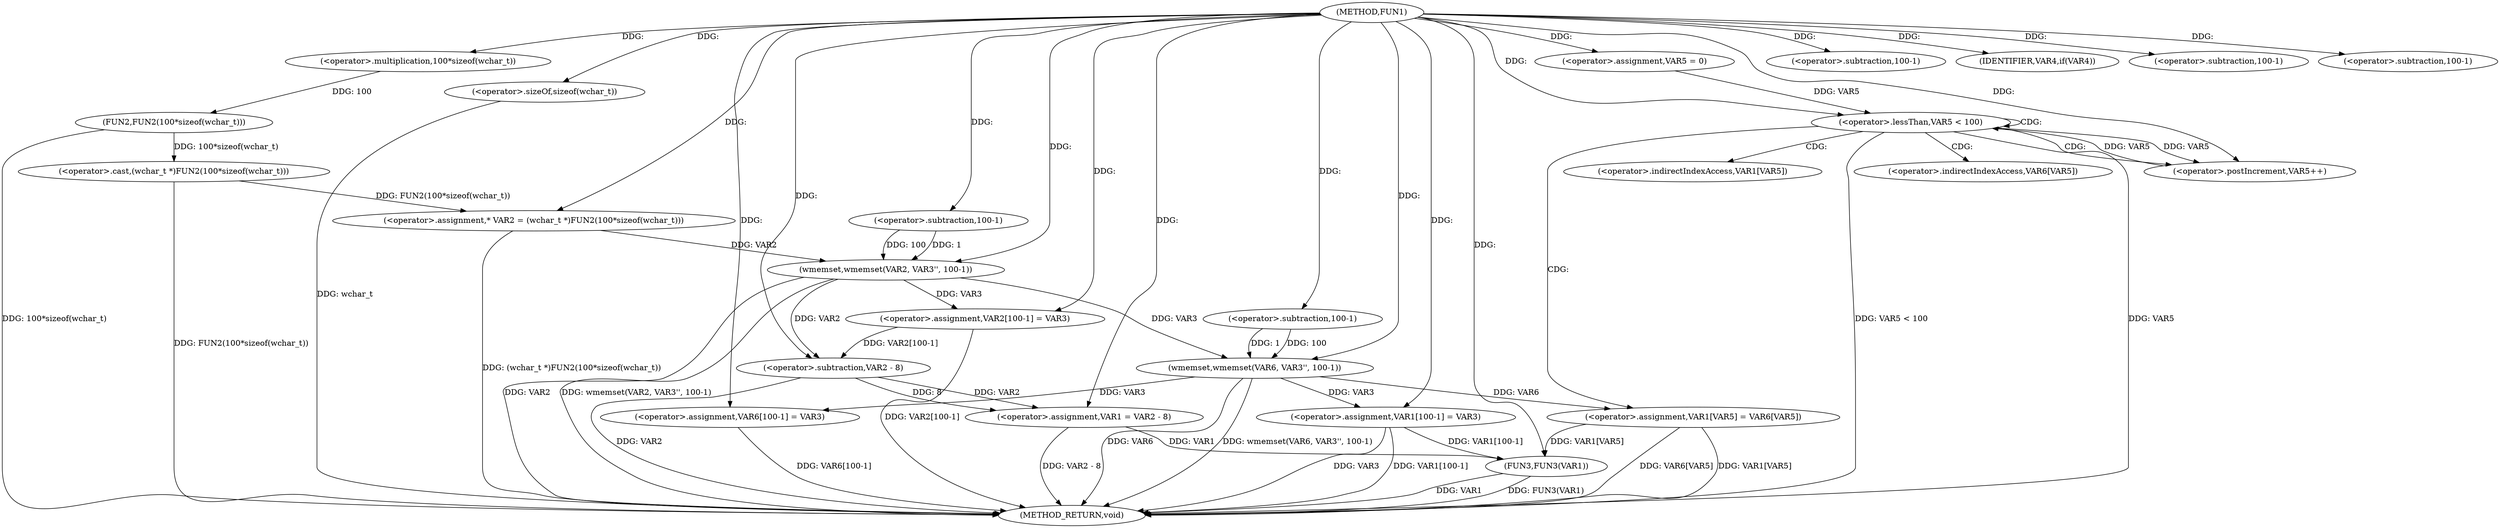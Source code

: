 digraph FUN1 {  
"1000100" [label = "(METHOD,FUN1)" ]
"1000176" [label = "(METHOD_RETURN,void)" ]
"1000104" [label = "(<operator>.assignment,* VAR2 = (wchar_t *)FUN2(100*sizeof(wchar_t)))" ]
"1000106" [label = "(<operator>.cast,(wchar_t *)FUN2(100*sizeof(wchar_t)))" ]
"1000108" [label = "(FUN2,FUN2(100*sizeof(wchar_t)))" ]
"1000109" [label = "(<operator>.multiplication,100*sizeof(wchar_t))" ]
"1000111" [label = "(<operator>.sizeOf,sizeof(wchar_t))" ]
"1000113" [label = "(wmemset,wmemset(VAR2, VAR3'', 100-1))" ]
"1000116" [label = "(<operator>.subtraction,100-1)" ]
"1000119" [label = "(<operator>.assignment,VAR2[100-1] = VAR3)" ]
"1000122" [label = "(<operator>.subtraction,100-1)" ]
"1000127" [label = "(IDENTIFIER,VAR4,if(VAR4))" ]
"1000129" [label = "(<operator>.assignment,VAR1 = VAR2 - 8)" ]
"1000131" [label = "(<operator>.subtraction,VAR2 - 8)" ]
"1000137" [label = "(wmemset,wmemset(VAR6, VAR3'', 100-1))" ]
"1000140" [label = "(<operator>.subtraction,100-1)" ]
"1000143" [label = "(<operator>.assignment,VAR6[100-1] = VAR3)" ]
"1000146" [label = "(<operator>.subtraction,100-1)" ]
"1000151" [label = "(<operator>.assignment,VAR5 = 0)" ]
"1000154" [label = "(<operator>.lessThan,VAR5 < 100)" ]
"1000157" [label = "(<operator>.postIncrement,VAR5++)" ]
"1000160" [label = "(<operator>.assignment,VAR1[VAR5] = VAR6[VAR5])" ]
"1000167" [label = "(<operator>.assignment,VAR1[100-1] = VAR3)" ]
"1000170" [label = "(<operator>.subtraction,100-1)" ]
"1000174" [label = "(FUN3,FUN3(VAR1))" ]
"1000161" [label = "(<operator>.indirectIndexAccess,VAR1[VAR5])" ]
"1000164" [label = "(<operator>.indirectIndexAccess,VAR6[VAR5])" ]
  "1000106" -> "1000176"  [ label = "DDG: FUN2(100*sizeof(wchar_t))"] 
  "1000131" -> "1000176"  [ label = "DDG: VAR2"] 
  "1000111" -> "1000176"  [ label = "DDG: wchar_t"] 
  "1000154" -> "1000176"  [ label = "DDG: VAR5 < 100"] 
  "1000137" -> "1000176"  [ label = "DDG: VAR6"] 
  "1000129" -> "1000176"  [ label = "DDG: VAR2 - 8"] 
  "1000167" -> "1000176"  [ label = "DDG: VAR1[100-1]"] 
  "1000160" -> "1000176"  [ label = "DDG: VAR6[VAR5]"] 
  "1000113" -> "1000176"  [ label = "DDG: VAR2"] 
  "1000154" -> "1000176"  [ label = "DDG: VAR5"] 
  "1000143" -> "1000176"  [ label = "DDG: VAR6[100-1]"] 
  "1000113" -> "1000176"  [ label = "DDG: wmemset(VAR2, VAR3'', 100-1)"] 
  "1000119" -> "1000176"  [ label = "DDG: VAR2[100-1]"] 
  "1000167" -> "1000176"  [ label = "DDG: VAR3"] 
  "1000160" -> "1000176"  [ label = "DDG: VAR1[VAR5]"] 
  "1000174" -> "1000176"  [ label = "DDG: FUN3(VAR1)"] 
  "1000137" -> "1000176"  [ label = "DDG: wmemset(VAR6, VAR3'', 100-1)"] 
  "1000104" -> "1000176"  [ label = "DDG: (wchar_t *)FUN2(100*sizeof(wchar_t))"] 
  "1000174" -> "1000176"  [ label = "DDG: VAR1"] 
  "1000108" -> "1000176"  [ label = "DDG: 100*sizeof(wchar_t)"] 
  "1000106" -> "1000104"  [ label = "DDG: FUN2(100*sizeof(wchar_t))"] 
  "1000100" -> "1000104"  [ label = "DDG: "] 
  "1000108" -> "1000106"  [ label = "DDG: 100*sizeof(wchar_t)"] 
  "1000109" -> "1000108"  [ label = "DDG: 100"] 
  "1000100" -> "1000109"  [ label = "DDG: "] 
  "1000100" -> "1000111"  [ label = "DDG: "] 
  "1000104" -> "1000113"  [ label = "DDG: VAR2"] 
  "1000100" -> "1000113"  [ label = "DDG: "] 
  "1000116" -> "1000113"  [ label = "DDG: 100"] 
  "1000116" -> "1000113"  [ label = "DDG: 1"] 
  "1000100" -> "1000116"  [ label = "DDG: "] 
  "1000113" -> "1000119"  [ label = "DDG: VAR3"] 
  "1000100" -> "1000119"  [ label = "DDG: "] 
  "1000100" -> "1000122"  [ label = "DDG: "] 
  "1000100" -> "1000127"  [ label = "DDG: "] 
  "1000131" -> "1000129"  [ label = "DDG: VAR2"] 
  "1000131" -> "1000129"  [ label = "DDG: 8"] 
  "1000100" -> "1000129"  [ label = "DDG: "] 
  "1000113" -> "1000131"  [ label = "DDG: VAR2"] 
  "1000119" -> "1000131"  [ label = "DDG: VAR2[100-1]"] 
  "1000100" -> "1000131"  [ label = "DDG: "] 
  "1000100" -> "1000137"  [ label = "DDG: "] 
  "1000113" -> "1000137"  [ label = "DDG: VAR3"] 
  "1000140" -> "1000137"  [ label = "DDG: 100"] 
  "1000140" -> "1000137"  [ label = "DDG: 1"] 
  "1000100" -> "1000140"  [ label = "DDG: "] 
  "1000137" -> "1000143"  [ label = "DDG: VAR3"] 
  "1000100" -> "1000143"  [ label = "DDG: "] 
  "1000100" -> "1000146"  [ label = "DDG: "] 
  "1000100" -> "1000151"  [ label = "DDG: "] 
  "1000151" -> "1000154"  [ label = "DDG: VAR5"] 
  "1000157" -> "1000154"  [ label = "DDG: VAR5"] 
  "1000100" -> "1000154"  [ label = "DDG: "] 
  "1000154" -> "1000157"  [ label = "DDG: VAR5"] 
  "1000100" -> "1000157"  [ label = "DDG: "] 
  "1000137" -> "1000160"  [ label = "DDG: VAR6"] 
  "1000100" -> "1000167"  [ label = "DDG: "] 
  "1000137" -> "1000167"  [ label = "DDG: VAR3"] 
  "1000100" -> "1000170"  [ label = "DDG: "] 
  "1000160" -> "1000174"  [ label = "DDG: VAR1[VAR5]"] 
  "1000167" -> "1000174"  [ label = "DDG: VAR1[100-1]"] 
  "1000129" -> "1000174"  [ label = "DDG: VAR1"] 
  "1000100" -> "1000174"  [ label = "DDG: "] 
  "1000154" -> "1000154"  [ label = "CDG: "] 
  "1000154" -> "1000161"  [ label = "CDG: "] 
  "1000154" -> "1000160"  [ label = "CDG: "] 
  "1000154" -> "1000164"  [ label = "CDG: "] 
  "1000154" -> "1000157"  [ label = "CDG: "] 
}
